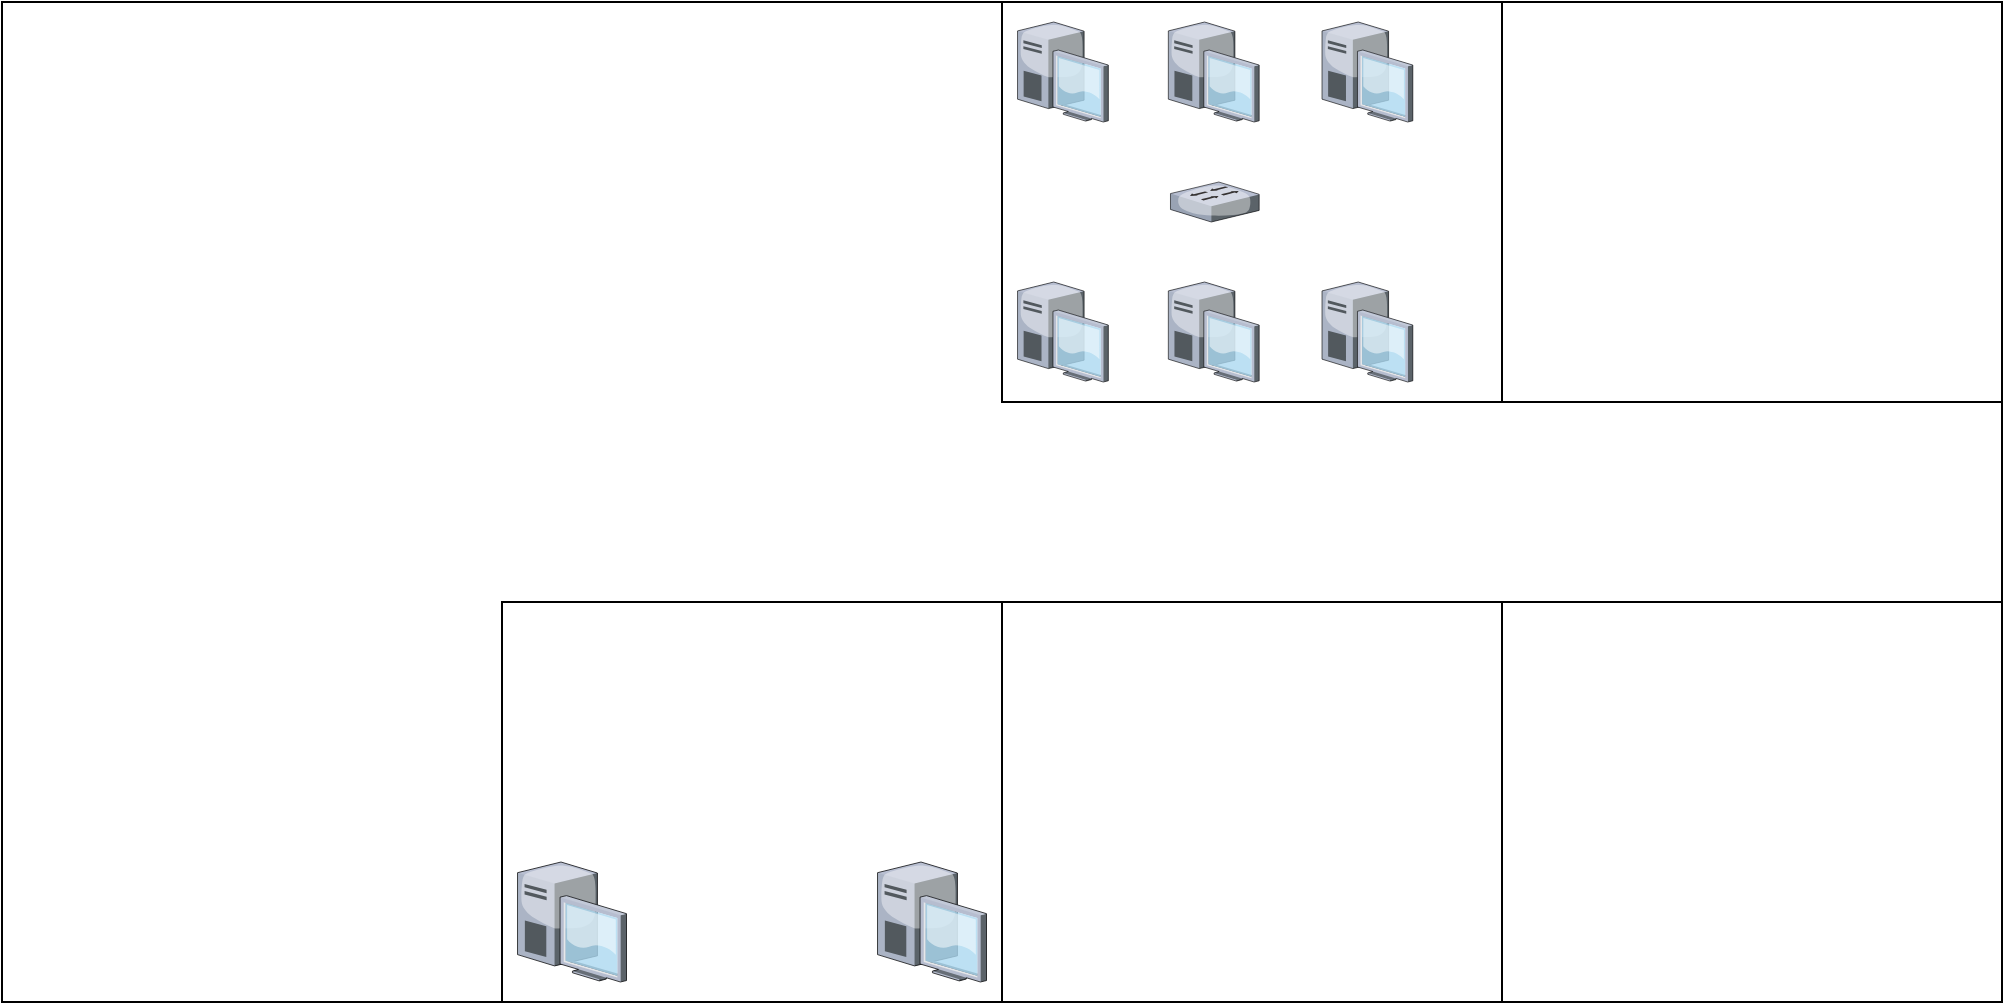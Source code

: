 <mxfile version="20.7.4" type="github">
  <diagram name="Page-1" id="822b0af5-4adb-64df-f703-e8dfc1f81529">
    <mxGraphModel dx="547" dy="348" grid="1" gridSize="10" guides="1" tooltips="1" connect="1" arrows="1" fold="1" page="1" pageScale="1" pageWidth="1100" pageHeight="850" background="none" math="0" shadow="0">
      <root>
        <mxCell id="0" />
        <mxCell id="1" parent="0" />
        <mxCell id="vATExKD3N9hfjGAkF_zN-18" value="" style="rounded=0;whiteSpace=wrap;html=1;fillColor=none;" vertex="1" parent="1">
          <mxGeometry x="80" y="80" width="1000" height="500" as="geometry" />
        </mxCell>
        <mxCell id="vATExKD3N9hfjGAkF_zN-2" value="" style="rounded=0;whiteSpace=wrap;html=1;fillColor=none;" vertex="1" parent="1">
          <mxGeometry x="580" y="80" width="250" height="200" as="geometry" />
        </mxCell>
        <mxCell id="vATExKD3N9hfjGAkF_zN-5" value="" style="rounded=0;whiteSpace=wrap;html=1;fillColor=none;" vertex="1" parent="1">
          <mxGeometry x="830" y="80" width="250" height="200" as="geometry" />
        </mxCell>
        <mxCell id="vATExKD3N9hfjGAkF_zN-9" value="" style="verticalLabelPosition=bottom;sketch=0;aspect=fixed;html=1;verticalAlign=top;strokeColor=none;align=center;outlineConnect=0;shape=mxgraph.citrix.desktop;fillColor=none;" vertex="1" parent="1">
          <mxGeometry x="587.76" y="90" width="45.41" height="50" as="geometry" />
        </mxCell>
        <mxCell id="vATExKD3N9hfjGAkF_zN-16" value="" style="verticalLabelPosition=bottom;sketch=0;aspect=fixed;html=1;verticalAlign=top;strokeColor=none;align=center;outlineConnect=0;shape=mxgraph.citrix.desktop;fillColor=none;" vertex="1" parent="1">
          <mxGeometry x="337.76" y="510" width="54.49" height="60" as="geometry" />
        </mxCell>
        <mxCell id="vATExKD3N9hfjGAkF_zN-17" value="" style="verticalLabelPosition=bottom;sketch=0;aspect=fixed;html=1;verticalAlign=top;strokeColor=none;align=center;outlineConnect=0;shape=mxgraph.citrix.desktop;fillColor=none;" vertex="1" parent="1">
          <mxGeometry x="517.76" y="510" width="54.49" height="60" as="geometry" />
        </mxCell>
        <mxCell id="vATExKD3N9hfjGAkF_zN-19" value="" style="rounded=0;whiteSpace=wrap;html=1;fillColor=none;" vertex="1" parent="1">
          <mxGeometry x="830" y="380" width="250" height="200" as="geometry" />
        </mxCell>
        <mxCell id="vATExKD3N9hfjGAkF_zN-20" value="" style="rounded=0;whiteSpace=wrap;html=1;fillColor=none;" vertex="1" parent="1">
          <mxGeometry x="580" y="380" width="250" height="200" as="geometry" />
        </mxCell>
        <mxCell id="vATExKD3N9hfjGAkF_zN-21" value="" style="rounded=0;whiteSpace=wrap;html=1;fillColor=none;" vertex="1" parent="1">
          <mxGeometry x="330" y="380" width="250" height="200" as="geometry" />
        </mxCell>
        <mxCell id="vATExKD3N9hfjGAkF_zN-22" value="" style="verticalLabelPosition=bottom;sketch=0;aspect=fixed;html=1;verticalAlign=top;strokeColor=none;align=center;outlineConnect=0;shape=mxgraph.citrix.desktop;fillColor=none;" vertex="1" parent="1">
          <mxGeometry x="663.17" y="90" width="45.41" height="50" as="geometry" />
        </mxCell>
        <mxCell id="vATExKD3N9hfjGAkF_zN-23" value="" style="verticalLabelPosition=bottom;sketch=0;aspect=fixed;html=1;verticalAlign=top;strokeColor=none;align=center;outlineConnect=0;shape=mxgraph.citrix.desktop;fillColor=none;" vertex="1" parent="1">
          <mxGeometry x="740" y="90" width="45.41" height="50" as="geometry" />
        </mxCell>
        <mxCell id="vATExKD3N9hfjGAkF_zN-24" value="" style="verticalLabelPosition=bottom;sketch=0;aspect=fixed;html=1;verticalAlign=top;strokeColor=none;align=center;outlineConnect=0;shape=mxgraph.citrix.desktop;fillColor=none;" vertex="1" parent="1">
          <mxGeometry x="740" y="220" width="45.41" height="50" as="geometry" />
        </mxCell>
        <mxCell id="vATExKD3N9hfjGAkF_zN-25" value="" style="verticalLabelPosition=bottom;sketch=0;aspect=fixed;html=1;verticalAlign=top;strokeColor=none;align=center;outlineConnect=0;shape=mxgraph.citrix.desktop;fillColor=none;" vertex="1" parent="1">
          <mxGeometry x="663.17" y="220" width="45.41" height="50" as="geometry" />
        </mxCell>
        <mxCell id="vATExKD3N9hfjGAkF_zN-26" value="" style="verticalLabelPosition=bottom;sketch=0;aspect=fixed;html=1;verticalAlign=top;strokeColor=none;align=center;outlineConnect=0;shape=mxgraph.citrix.desktop;fillColor=none;" vertex="1" parent="1">
          <mxGeometry x="587.76" y="220" width="45.41" height="50" as="geometry" />
        </mxCell>
        <mxCell id="vATExKD3N9hfjGAkF_zN-27" value="" style="verticalLabelPosition=bottom;sketch=0;aspect=fixed;html=1;verticalAlign=top;strokeColor=none;align=center;outlineConnect=0;shape=mxgraph.citrix.switch;fillColor=none;" vertex="1" parent="1">
          <mxGeometry x="664.24" y="170" width="44.34" height="20" as="geometry" />
        </mxCell>
      </root>
    </mxGraphModel>
  </diagram>
</mxfile>
